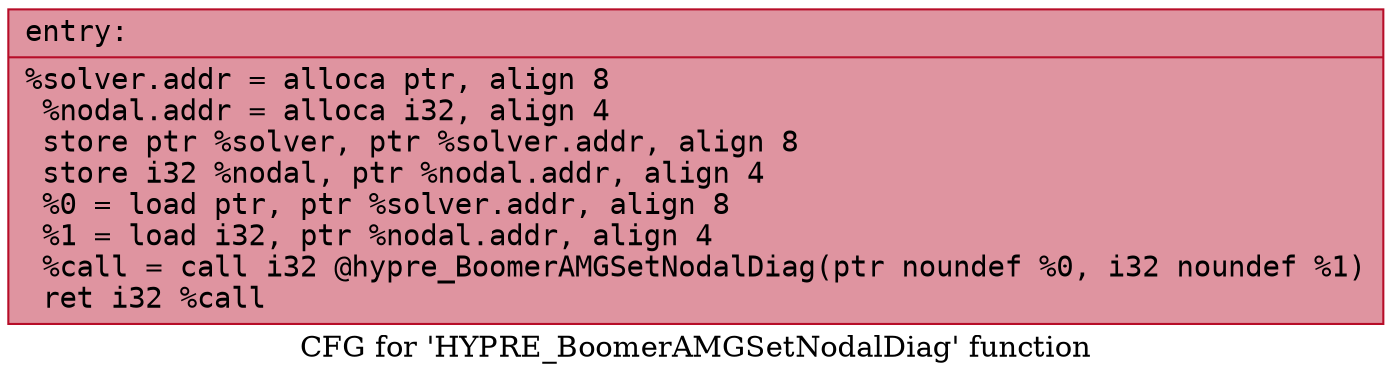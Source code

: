 digraph "CFG for 'HYPRE_BoomerAMGSetNodalDiag' function" {
	label="CFG for 'HYPRE_BoomerAMGSetNodalDiag' function";

	Node0x55f5a9a86e20 [shape=record,color="#b70d28ff", style=filled, fillcolor="#b70d2870" fontname="Courier",label="{entry:\l|  %solver.addr = alloca ptr, align 8\l  %nodal.addr = alloca i32, align 4\l  store ptr %solver, ptr %solver.addr, align 8\l  store i32 %nodal, ptr %nodal.addr, align 4\l  %0 = load ptr, ptr %solver.addr, align 8\l  %1 = load i32, ptr %nodal.addr, align 4\l  %call = call i32 @hypre_BoomerAMGSetNodalDiag(ptr noundef %0, i32 noundef %1)\l  ret i32 %call\l}"];
}
